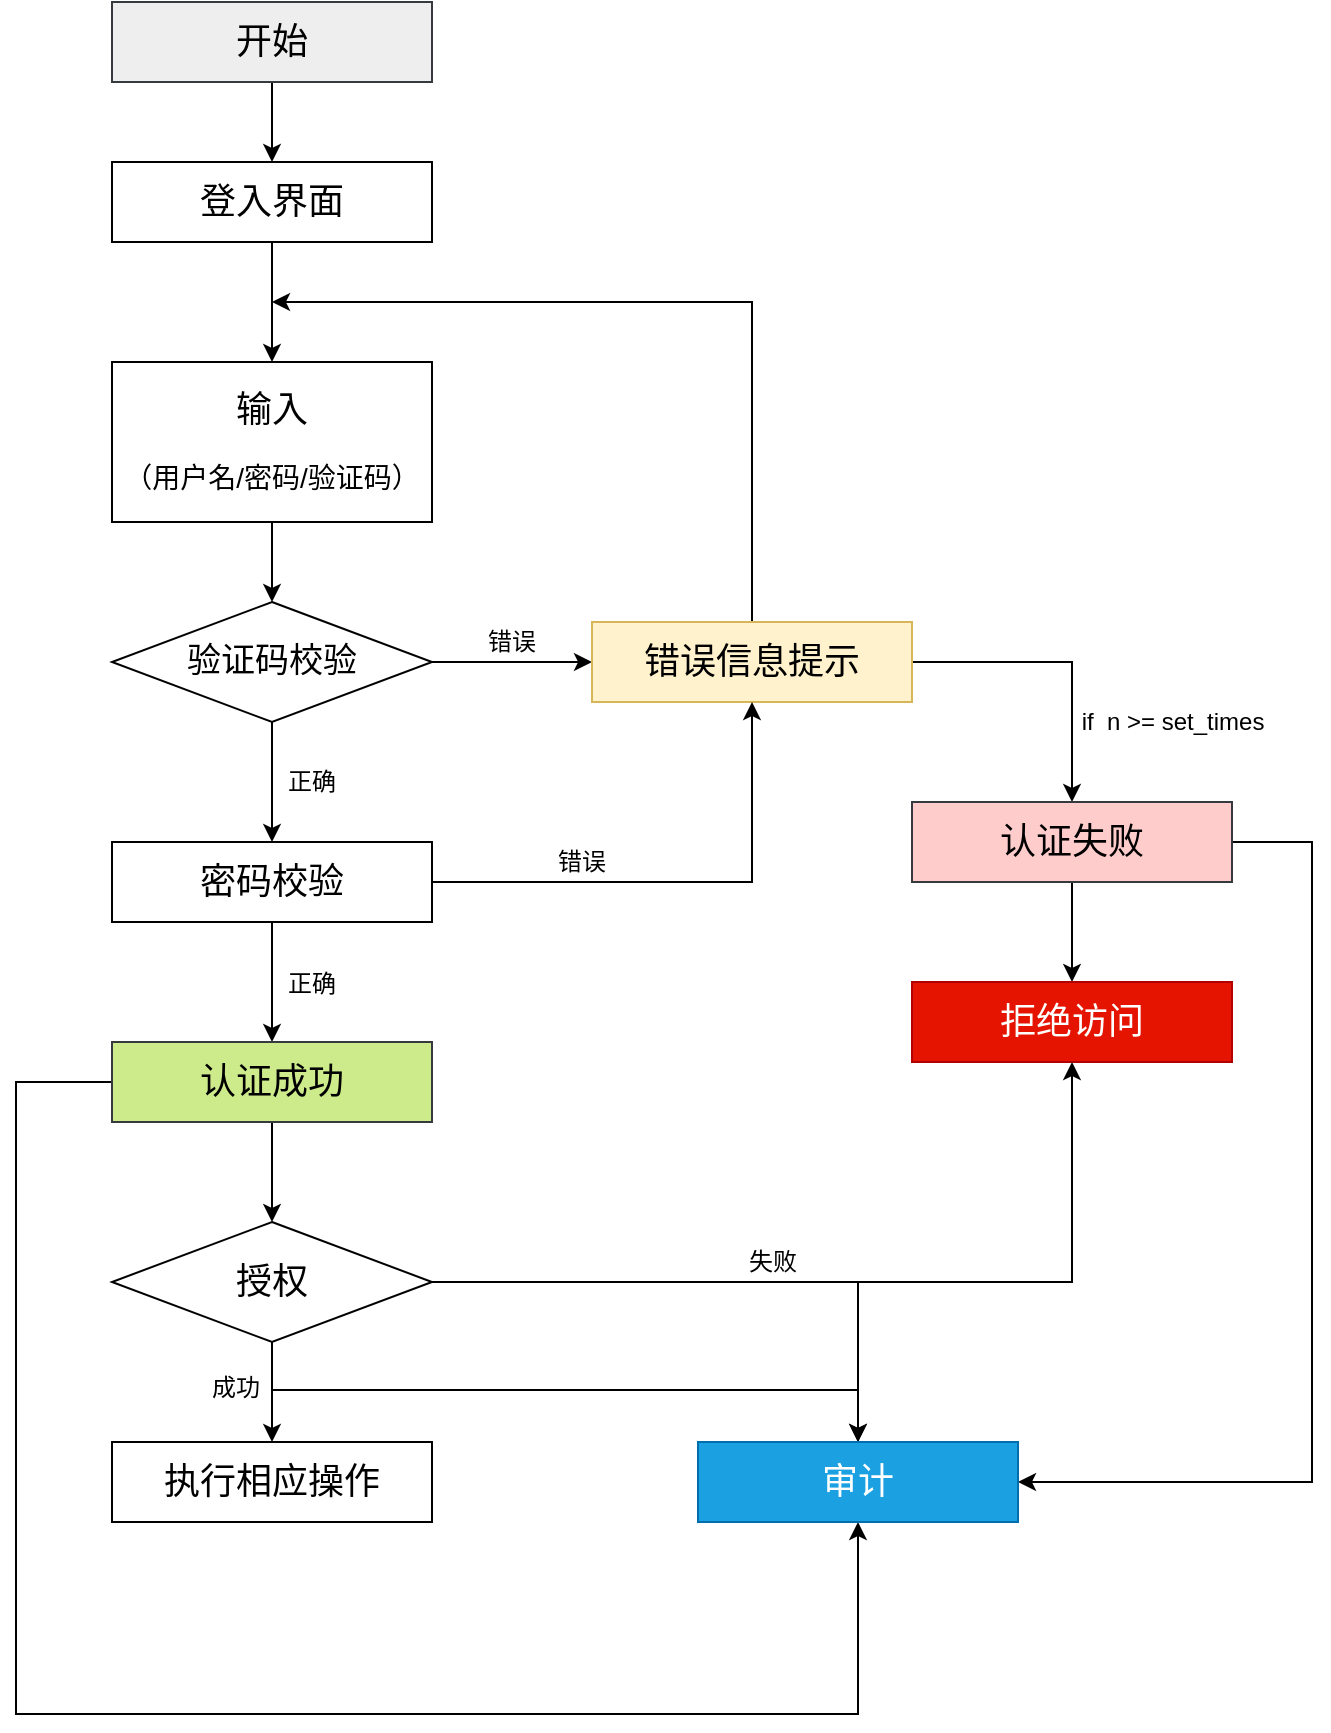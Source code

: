 <mxfile version="12.2.4" pages="1"><diagram id="DNBYLghCl5q2YRgZI_xV" name="Page-1"><mxGraphModel dx="1882" dy="1372" grid="0" gridSize="18" guides="1" tooltips="1" connect="1" arrows="1" fold="1" page="1" pageScale="1" pageWidth="827" pageHeight="1169" math="0" shadow="0"><root><mxCell id="0"/><mxCell id="1" parent="0"/><mxCell id="8" style="edgeStyle=orthogonalEdgeStyle;rounded=0;orthogonalLoop=1;jettySize=auto;html=1;exitX=0.5;exitY=1;exitDx=0;exitDy=0;entryX=0.5;entryY=0;entryDx=0;entryDy=0;" parent="1" source="2" target="3" edge="1"><mxGeometry relative="1" as="geometry"/></mxCell><mxCell id="2" value="&lt;font style=&quot;font-size: 18px&quot;&gt;开始&lt;/font&gt;" style="rounded=0;whiteSpace=wrap;html=1;fillColor=#eeeeee;strokeColor=#36393d;" parent="1" vertex="1"><mxGeometry x="120" y="80" width="160" height="40" as="geometry"/></mxCell><mxCell id="9" style="edgeStyle=orthogonalEdgeStyle;rounded=0;orthogonalLoop=1;jettySize=auto;html=1;exitX=0.5;exitY=1;exitDx=0;exitDy=0;entryX=0.5;entryY=0;entryDx=0;entryDy=0;" parent="1" source="3" target="4" edge="1"><mxGeometry relative="1" as="geometry"/></mxCell><mxCell id="3" value="&lt;font style=&quot;font-size: 18px&quot;&gt;登入界面&lt;/font&gt;" style="rounded=0;whiteSpace=wrap;html=1;" parent="1" vertex="1"><mxGeometry x="120" y="160" width="160" height="40" as="geometry"/></mxCell><mxCell id="10" style="edgeStyle=orthogonalEdgeStyle;rounded=0;orthogonalLoop=1;jettySize=auto;html=1;exitX=0.5;exitY=1;exitDx=0;exitDy=0;entryX=0.5;entryY=0;entryDx=0;entryDy=0;" parent="1" source="4" target="5" edge="1"><mxGeometry relative="1" as="geometry"/></mxCell><mxCell id="4" value="&lt;font&gt;&lt;span style=&quot;font-size: 18px&quot;&gt;输入&lt;br&gt;&lt;/span&gt;&lt;br&gt;&lt;font style=&quot;font-size: 14px&quot;&gt;（用户名/密码/验证码）&lt;/font&gt;&lt;/font&gt;" style="rounded=0;whiteSpace=wrap;html=1;" parent="1" vertex="1"><mxGeometry x="120" y="260" width="160" height="80" as="geometry"/></mxCell><mxCell id="11" style="edgeStyle=orthogonalEdgeStyle;rounded=0;orthogonalLoop=1;jettySize=auto;html=1;exitX=1;exitY=0.5;exitDx=0;exitDy=0;entryX=0;entryY=0.5;entryDx=0;entryDy=0;" parent="1" source="5" target="6" edge="1"><mxGeometry relative="1" as="geometry"/></mxCell><mxCell id="16" style="edgeStyle=orthogonalEdgeStyle;rounded=0;orthogonalLoop=1;jettySize=auto;html=1;exitX=0.5;exitY=1;exitDx=0;exitDy=0;entryX=0.5;entryY=0;entryDx=0;entryDy=0;" parent="1" source="5" target="15" edge="1"><mxGeometry relative="1" as="geometry"/></mxCell><mxCell id="5" value="&lt;font style=&quot;font-size: 17px&quot;&gt;验证码校验&lt;/font&gt;" style="rhombus;whiteSpace=wrap;html=1;" parent="1" vertex="1"><mxGeometry x="120" y="380" width="160" height="60" as="geometry"/></mxCell><mxCell id="14" style="edgeStyle=orthogonalEdgeStyle;rounded=0;orthogonalLoop=1;jettySize=auto;html=1;exitX=0.5;exitY=0;exitDx=0;exitDy=0;" parent="1" source="6" edge="1"><mxGeometry relative="1" as="geometry"><mxPoint x="200" y="230" as="targetPoint"/><Array as="points"><mxPoint x="440" y="230"/><mxPoint x="200" y="230"/></Array></mxGeometry></mxCell><mxCell id="27" style="edgeStyle=orthogonalEdgeStyle;rounded=0;orthogonalLoop=1;jettySize=auto;html=1;exitX=1;exitY=0.5;exitDx=0;exitDy=0;entryX=0.5;entryY=0;entryDx=0;entryDy=0;" parent="1" source="6" target="26" edge="1"><mxGeometry relative="1" as="geometry"/></mxCell><mxCell id="28" value="if&amp;nbsp; n &amp;gt;= set_times" style="text;html=1;resizable=0;points=[];align=center;verticalAlign=middle;labelBackgroundColor=#ffffff;" parent="27" vertex="1" connectable="0"><mxGeometry x="0.067" y="-25" relative="1" as="geometry"><mxPoint x="75" y="30" as="offset"/></mxGeometry></mxCell><mxCell id="6" value="&lt;font style=&quot;font-size: 18px&quot;&gt;错误信息提示&lt;/font&gt;" style="rounded=0;whiteSpace=wrap;html=1;fillColor=#fff2cc;strokeColor=#d6b656;" parent="1" vertex="1"><mxGeometry x="360" y="390" width="160" height="40" as="geometry"/></mxCell><mxCell id="13" value="错误" style="text;html=1;resizable=0;points=[];autosize=1;align=left;verticalAlign=top;spacingTop=-4;" parent="1" vertex="1"><mxGeometry x="306" y="390" width="40" height="20" as="geometry"/></mxCell><mxCell id="18" style="edgeStyle=orthogonalEdgeStyle;rounded=0;orthogonalLoop=1;jettySize=auto;html=1;exitX=1;exitY=0.5;exitDx=0;exitDy=0;entryX=0.5;entryY=1;entryDx=0;entryDy=0;" parent="1" source="15" target="6" edge="1"><mxGeometry relative="1" as="geometry"/></mxCell><mxCell id="21" style="edgeStyle=orthogonalEdgeStyle;rounded=0;orthogonalLoop=1;jettySize=auto;html=1;exitX=0.5;exitY=1;exitDx=0;exitDy=0;entryX=0.5;entryY=0;entryDx=0;entryDy=0;" parent="1" source="15" target="20" edge="1"><mxGeometry relative="1" as="geometry"/></mxCell><mxCell id="15" value="&lt;font style=&quot;font-size: 18px&quot;&gt;密码校验&lt;/font&gt;" style="rounded=0;whiteSpace=wrap;html=1;" parent="1" vertex="1"><mxGeometry x="120" y="500" width="160" height="40" as="geometry"/></mxCell><mxCell id="17" value="正确" style="text;html=1;resizable=0;points=[];autosize=1;align=left;verticalAlign=top;spacingTop=-4;" parent="1" vertex="1"><mxGeometry x="206" y="460" width="40" height="20" as="geometry"/></mxCell><mxCell id="19" value="错误" style="text;html=1;resizable=0;points=[];autosize=1;align=left;verticalAlign=top;spacingTop=-4;" parent="1" vertex="1"><mxGeometry x="341" y="500" width="40" height="20" as="geometry"/></mxCell><mxCell id="33" style="edgeStyle=orthogonalEdgeStyle;rounded=0;orthogonalLoop=1;jettySize=auto;html=1;exitX=0.5;exitY=1;exitDx=0;exitDy=0;entryX=0.5;entryY=0;entryDx=0;entryDy=0;" parent="1" source="20" target="31" edge="1"><mxGeometry relative="1" as="geometry"/></mxCell><mxCell id="43" style="edgeStyle=orthogonalEdgeStyle;rounded=0;orthogonalLoop=1;jettySize=auto;html=1;exitX=0;exitY=0.5;exitDx=0;exitDy=0;entryX=0.5;entryY=1;entryDx=0;entryDy=0;" parent="1" source="20" target="41" edge="1"><mxGeometry relative="1" as="geometry"><mxPoint x="432" y="1134" as="targetPoint"/><Array as="points"><mxPoint x="72" y="620"/><mxPoint x="72" y="936"/><mxPoint x="493" y="936"/></Array></mxGeometry></mxCell><mxCell id="20" value="&lt;font style=&quot;font-size: 18px&quot;&gt;认证成功&lt;/font&gt;" style="rounded=0;whiteSpace=wrap;html=1;fillColor=#cdeb8b;strokeColor=#36393d;" parent="1" vertex="1"><mxGeometry x="120" y="600" width="160" height="40" as="geometry"/></mxCell><mxCell id="22" value="正确" style="text;html=1;resizable=0;points=[];autosize=1;align=left;verticalAlign=top;spacingTop=-4;" parent="1" vertex="1"><mxGeometry x="206" y="561" width="40" height="20" as="geometry"/></mxCell><mxCell id="30" style="edgeStyle=orthogonalEdgeStyle;rounded=0;orthogonalLoop=1;jettySize=auto;html=1;exitX=0.5;exitY=1;exitDx=0;exitDy=0;entryX=0.5;entryY=0;entryDx=0;entryDy=0;" parent="1" source="26" target="29" edge="1"><mxGeometry relative="1" as="geometry"/></mxCell><mxCell id="45" style="edgeStyle=orthogonalEdgeStyle;rounded=0;orthogonalLoop=1;jettySize=auto;html=1;exitX=1;exitY=0.5;exitDx=0;exitDy=0;entryX=1;entryY=0.5;entryDx=0;entryDy=0;" parent="1" source="26" target="41" edge="1"><mxGeometry relative="1" as="geometry"><Array as="points"><mxPoint x="720" y="500"/><mxPoint x="720" y="820"/></Array></mxGeometry></mxCell><mxCell id="26" value="&lt;font style=&quot;font-size: 18px&quot;&gt;认证失败&lt;/font&gt;" style="rounded=0;whiteSpace=wrap;html=1;fillColor=#ffcccc;strokeColor=#36393d;" parent="1" vertex="1"><mxGeometry x="520" y="480" width="160" height="40" as="geometry"/></mxCell><mxCell id="29" value="&lt;span style=&quot;font-size: 18px&quot;&gt;拒绝访问&lt;/span&gt;" style="rounded=0;whiteSpace=wrap;html=1;fillColor=#e51400;strokeColor=#B20000;fontColor=#ffffff;" parent="1" vertex="1"><mxGeometry x="520" y="570" width="160" height="40" as="geometry"/></mxCell><mxCell id="36" style="edgeStyle=orthogonalEdgeStyle;rounded=0;orthogonalLoop=1;jettySize=auto;html=1;exitX=1;exitY=0.5;exitDx=0;exitDy=0;entryX=0.5;entryY=1;entryDx=0;entryDy=0;" parent="1" source="31" target="29" edge="1"><mxGeometry relative="1" as="geometry"/></mxCell><mxCell id="37" value="失败" style="text;html=1;resizable=0;points=[];align=center;verticalAlign=middle;labelBackgroundColor=#ffffff;" parent="36" vertex="1" connectable="0"><mxGeometry x="-0.423" y="5" relative="1" as="geometry"><mxPoint x="46" y="-5" as="offset"/></mxGeometry></mxCell><mxCell id="38" style="edgeStyle=orthogonalEdgeStyle;rounded=0;orthogonalLoop=1;jettySize=auto;html=1;exitX=0.5;exitY=1;exitDx=0;exitDy=0;entryX=0.5;entryY=0;entryDx=0;entryDy=0;" parent="1" source="31" target="34" edge="1"><mxGeometry relative="1" as="geometry"/></mxCell><mxCell id="46" style="edgeStyle=orthogonalEdgeStyle;rounded=0;orthogonalLoop=1;jettySize=auto;html=1;exitX=0.5;exitY=1;exitDx=0;exitDy=0;entryX=0.5;entryY=0;entryDx=0;entryDy=0;" parent="1" source="31" target="41" edge="1"><mxGeometry relative="1" as="geometry"><Array as="points"><mxPoint x="200" y="774"/><mxPoint x="493" y="774"/></Array></mxGeometry></mxCell><mxCell id="47" style="edgeStyle=orthogonalEdgeStyle;rounded=0;orthogonalLoop=1;jettySize=auto;html=1;exitX=1;exitY=0.5;exitDx=0;exitDy=0;entryX=0.5;entryY=0;entryDx=0;entryDy=0;" parent="1" source="31" target="41" edge="1"><mxGeometry relative="1" as="geometry"/></mxCell><mxCell id="31" value="&lt;font style=&quot;font-size: 18px&quot;&gt;授权&lt;/font&gt;" style="rhombus;whiteSpace=wrap;html=1;" parent="1" vertex="1"><mxGeometry x="120" y="690" width="160" height="60" as="geometry"/></mxCell><mxCell id="34" value="&lt;font style=&quot;font-size: 18px&quot;&gt;执行相应操作&lt;/font&gt;" style="rounded=0;whiteSpace=wrap;html=1;" parent="1" vertex="1"><mxGeometry x="120" y="800" width="160" height="40" as="geometry"/></mxCell><mxCell id="39" value="成功" style="text;html=1;resizable=0;points=[];autosize=1;align=left;verticalAlign=top;spacingTop=-4;" parent="1" vertex="1"><mxGeometry x="168" y="763" width="40" height="20" as="geometry"/></mxCell><mxCell id="41" value="&lt;font style=&quot;font-size: 18px&quot;&gt;审计&lt;/font&gt;" style="rounded=0;whiteSpace=wrap;html=1;fillColor=#1ba1e2;strokeColor=#006EAF;fontColor=#ffffff;" parent="1" vertex="1"><mxGeometry x="413" y="800" width="160" height="40" as="geometry"/></mxCell></root></mxGraphModel></diagram></mxfile>